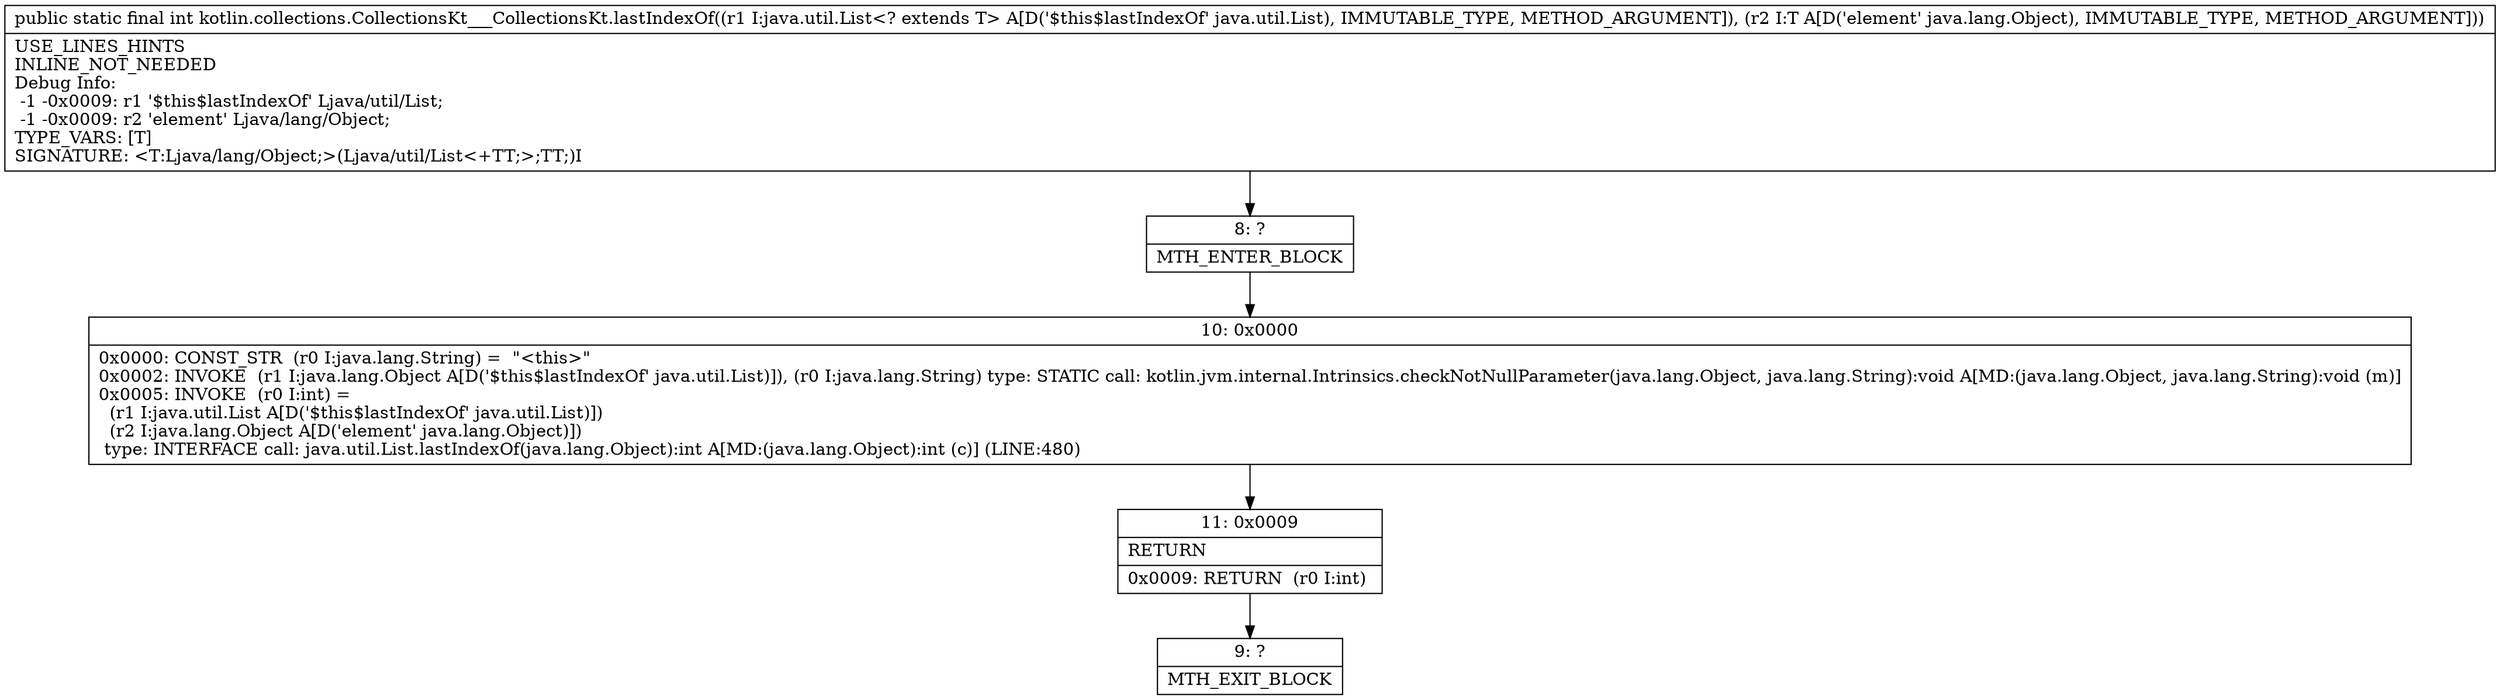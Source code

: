digraph "CFG forkotlin.collections.CollectionsKt___CollectionsKt.lastIndexOf(Ljava\/util\/List;Ljava\/lang\/Object;)I" {
Node_8 [shape=record,label="{8\:\ ?|MTH_ENTER_BLOCK\l}"];
Node_10 [shape=record,label="{10\:\ 0x0000|0x0000: CONST_STR  (r0 I:java.lang.String) =  \"\<this\>\" \l0x0002: INVOKE  (r1 I:java.lang.Object A[D('$this$lastIndexOf' java.util.List)]), (r0 I:java.lang.String) type: STATIC call: kotlin.jvm.internal.Intrinsics.checkNotNullParameter(java.lang.Object, java.lang.String):void A[MD:(java.lang.Object, java.lang.String):void (m)]\l0x0005: INVOKE  (r0 I:int) = \l  (r1 I:java.util.List A[D('$this$lastIndexOf' java.util.List)])\l  (r2 I:java.lang.Object A[D('element' java.lang.Object)])\l type: INTERFACE call: java.util.List.lastIndexOf(java.lang.Object):int A[MD:(java.lang.Object):int (c)] (LINE:480)\l}"];
Node_11 [shape=record,label="{11\:\ 0x0009|RETURN\l|0x0009: RETURN  (r0 I:int) \l}"];
Node_9 [shape=record,label="{9\:\ ?|MTH_EXIT_BLOCK\l}"];
MethodNode[shape=record,label="{public static final int kotlin.collections.CollectionsKt___CollectionsKt.lastIndexOf((r1 I:java.util.List\<? extends T\> A[D('$this$lastIndexOf' java.util.List), IMMUTABLE_TYPE, METHOD_ARGUMENT]), (r2 I:T A[D('element' java.lang.Object), IMMUTABLE_TYPE, METHOD_ARGUMENT]))  | USE_LINES_HINTS\lINLINE_NOT_NEEDED\lDebug Info:\l  \-1 \-0x0009: r1 '$this$lastIndexOf' Ljava\/util\/List;\l  \-1 \-0x0009: r2 'element' Ljava\/lang\/Object;\lTYPE_VARS: [T]\lSIGNATURE: \<T:Ljava\/lang\/Object;\>(Ljava\/util\/List\<+TT;\>;TT;)I\l}"];
MethodNode -> Node_8;Node_8 -> Node_10;
Node_10 -> Node_11;
Node_11 -> Node_9;
}

